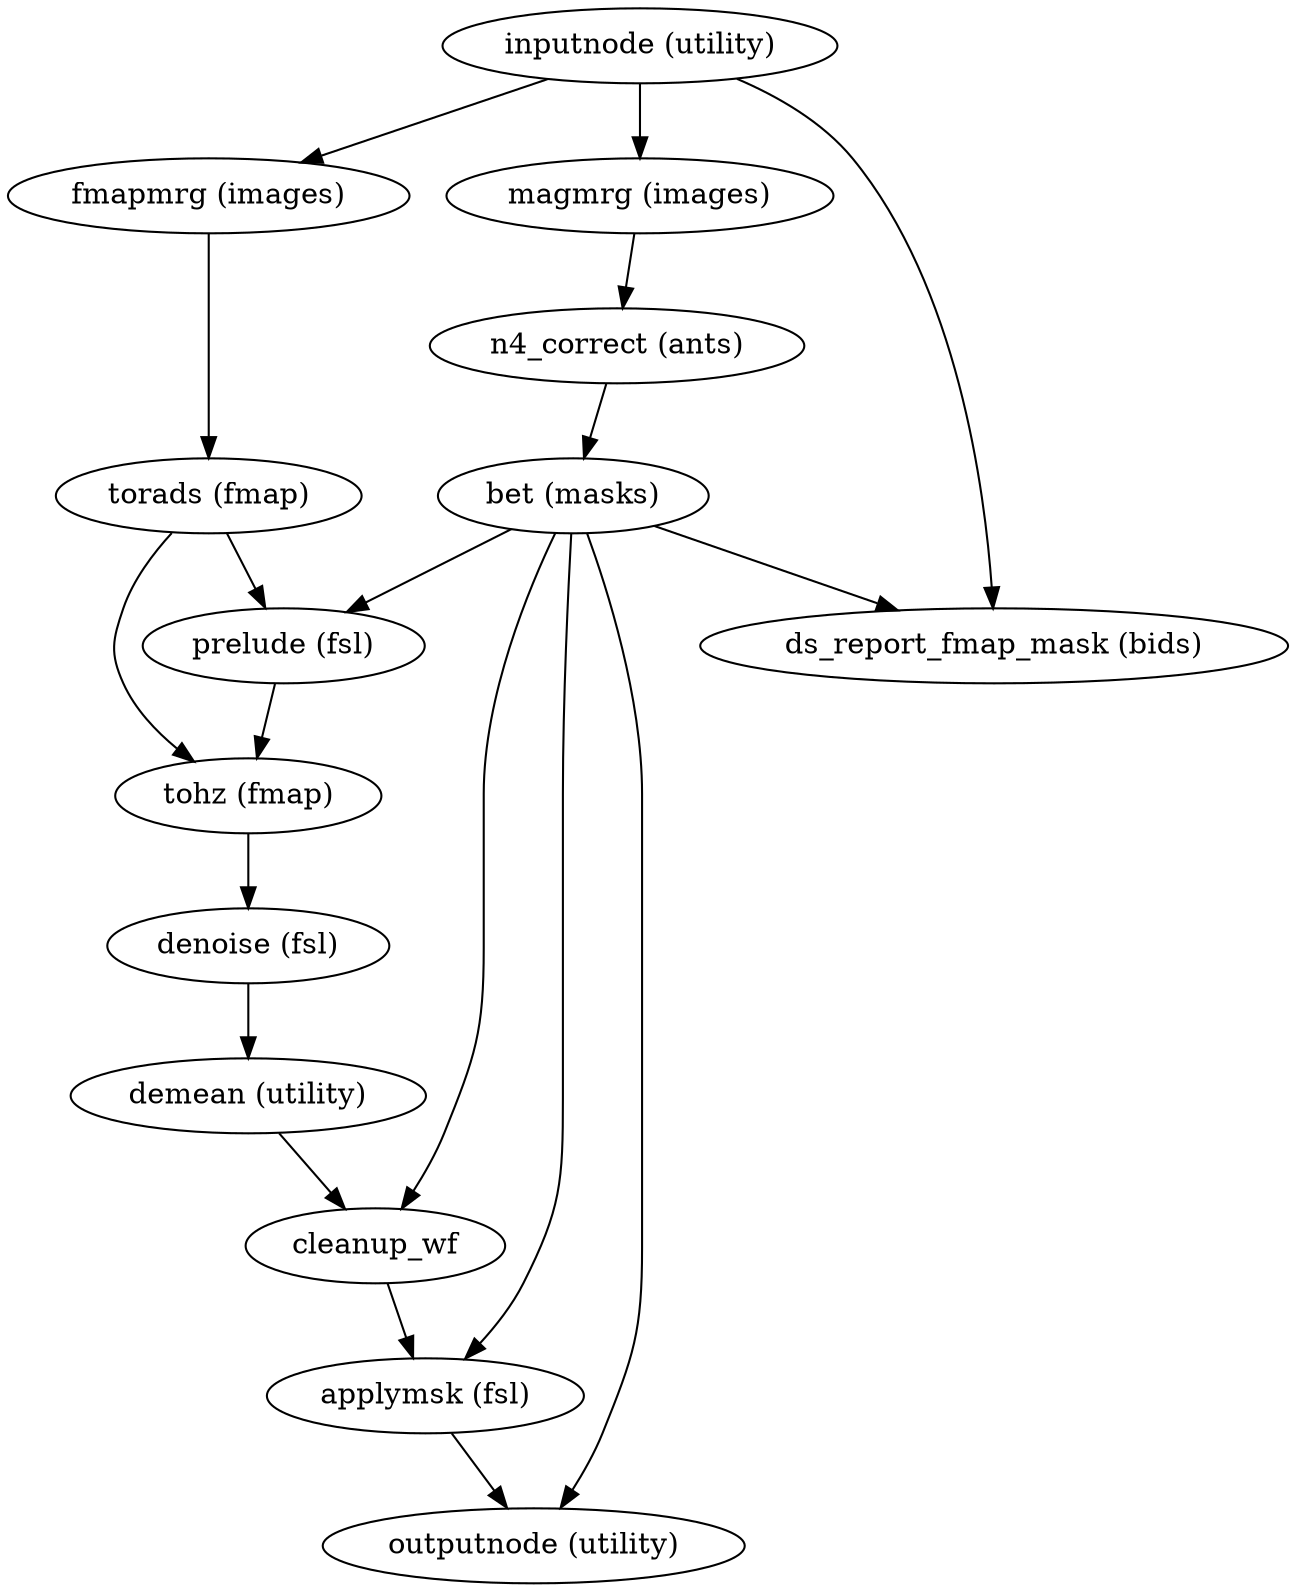 strict digraph  {
"inputnode (utility)";
"magmrg (images)";
"fmapmrg (images)";
"ds_report_fmap_mask (bids)";
"n4_correct (ants)";
"torads (fmap)";
"bet (masks)";
"outputnode (utility)";
"prelude (fsl)";
cleanup_wf;
"applymsk (fsl)";
"tohz (fmap)";
"denoise (fsl)";
"demean (utility)";
"inputnode (utility)" -> "magmrg (images)";
"inputnode (utility)" -> "fmapmrg (images)";
"inputnode (utility)" -> "ds_report_fmap_mask (bids)";
"magmrg (images)" -> "n4_correct (ants)";
"fmapmrg (images)" -> "torads (fmap)";
"n4_correct (ants)" -> "bet (masks)";
"torads (fmap)" -> "tohz (fmap)";
"torads (fmap)" -> "prelude (fsl)";
"bet (masks)" -> "outputnode (utility)";
"bet (masks)" -> "ds_report_fmap_mask (bids)";
"bet (masks)" -> "prelude (fsl)";
"bet (masks)" -> cleanup_wf;
"bet (masks)" -> "applymsk (fsl)";
"prelude (fsl)" -> "tohz (fmap)";
cleanup_wf -> "applymsk (fsl)";
"applymsk (fsl)" -> "outputnode (utility)";
"tohz (fmap)" -> "denoise (fsl)";
"denoise (fsl)" -> "demean (utility)";
"demean (utility)" -> cleanup_wf;
}
